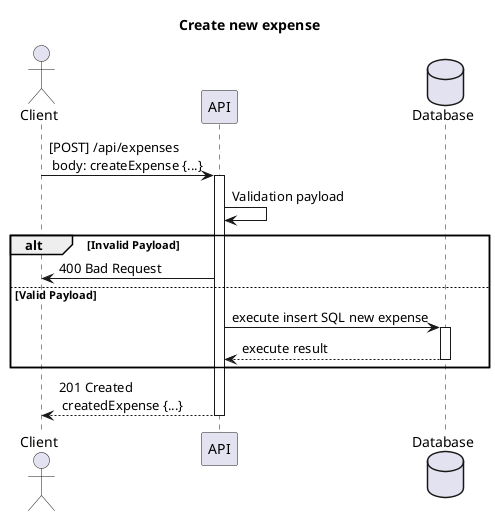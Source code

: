@startuml

title: Create new expense
actor Client
participant API
database Database 

Client -> API: [POST] /api/expenses \n body: createExpense {...}
activate API
API -> API: Validation payload
alt Invalid Payload
API -> Client: 400 Bad Request
else Valid Payload
API -> Database: execute insert SQL new expense
activate Database
Database --> API: execute result
deactivate Database
end

API --> Client: 201 Created \n createdExpense {...}
deactivate API
@enduml